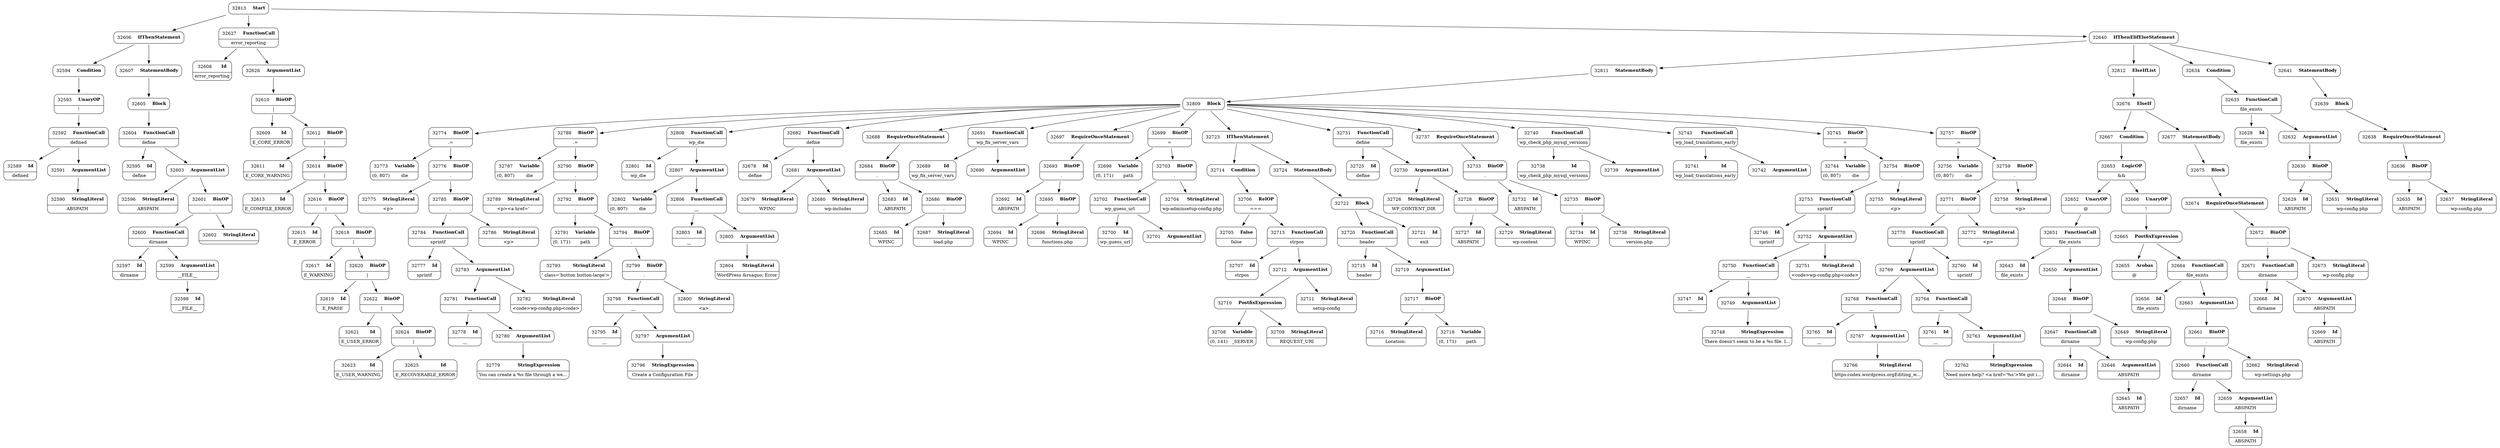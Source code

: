 digraph ast {
node [shape=none];
32768 [label=<<TABLE border='1' cellspacing='0' cellpadding='10' style='rounded' ><TR><TD border='0'>32768</TD><TD border='0'><B>FunctionCall</B></TD></TR><HR/><TR><TD border='0' cellpadding='5' colspan='2'>__</TD></TR></TABLE>>];
32768 -> 32765 [weight=2];
32768 -> 32767 [weight=2];
32769 [label=<<TABLE border='1' cellspacing='0' cellpadding='10' style='rounded' ><TR><TD border='0'>32769</TD><TD border='0'><B>ArgumentList</B></TD></TR></TABLE>>];
32769 -> 32764 [weight=2];
32769 -> 32768 [weight=2];
32770 [label=<<TABLE border='1' cellspacing='0' cellpadding='10' style='rounded' ><TR><TD border='0'>32770</TD><TD border='0'><B>FunctionCall</B></TD></TR><HR/><TR><TD border='0' cellpadding='5' colspan='2'>sprintf</TD></TR></TABLE>>];
32770 -> 32760 [weight=2];
32770 -> 32769 [weight=2];
32771 [label=<<TABLE border='1' cellspacing='0' cellpadding='10' style='rounded' ><TR><TD border='0'>32771</TD><TD border='0'><B>BinOP</B></TD></TR><HR/><TR><TD border='0' cellpadding='5' colspan='2'>.</TD></TR></TABLE>>];
32771 -> 32770 [weight=2];
32771 -> 32772 [weight=2];
32772 [label=<<TABLE border='1' cellspacing='0' cellpadding='10' style='rounded' ><TR><TD border='0'>32772</TD><TD border='0'><B>StringLiteral</B></TD></TR><HR/><TR><TD border='0' cellpadding='5' colspan='2'>&lt;p&gt;</TD></TR></TABLE>>];
32773 [label=<<TABLE border='1' cellspacing='0' cellpadding='10' style='rounded' ><TR><TD border='0'>32773</TD><TD border='0'><B>Variable</B></TD></TR><HR/><TR><TD border='0' cellpadding='5'>(0, 807)</TD><TD border='0' cellpadding='5'>die</TD></TR></TABLE>>];
32774 [label=<<TABLE border='1' cellspacing='0' cellpadding='10' style='rounded' ><TR><TD border='0'>32774</TD><TD border='0'><B>BinOP</B></TD></TR><HR/><TR><TD border='0' cellpadding='5' colspan='2'>.=</TD></TR></TABLE>>];
32774 -> 32773 [weight=2];
32774 -> 32776 [weight=2];
32775 [label=<<TABLE border='1' cellspacing='0' cellpadding='10' style='rounded' ><TR><TD border='0'>32775</TD><TD border='0'><B>StringLiteral</B></TD></TR><HR/><TR><TD border='0' cellpadding='5' colspan='2'>&lt;p&gt;</TD></TR></TABLE>>];
32776 [label=<<TABLE border='1' cellspacing='0' cellpadding='10' style='rounded' ><TR><TD border='0'>32776</TD><TD border='0'><B>BinOP</B></TD></TR><HR/><TR><TD border='0' cellpadding='5' colspan='2'>.</TD></TR></TABLE>>];
32776 -> 32775 [weight=2];
32776 -> 32785 [weight=2];
32777 [label=<<TABLE border='1' cellspacing='0' cellpadding='10' style='rounded' ><TR><TD border='0'>32777</TD><TD border='0'><B>Id</B></TD></TR><HR/><TR><TD border='0' cellpadding='5' colspan='2'>sprintf</TD></TR></TABLE>>];
32778 [label=<<TABLE border='1' cellspacing='0' cellpadding='10' style='rounded' ><TR><TD border='0'>32778</TD><TD border='0'><B>Id</B></TD></TR><HR/><TR><TD border='0' cellpadding='5' colspan='2'>__</TD></TR></TABLE>>];
32779 [label=<<TABLE border='1' cellspacing='0' cellpadding='10' style='rounded' ><TR><TD border='0'>32779</TD><TD border='0'><B>StringExpression</B></TD></TR><HR/><TR><TD border='0' cellpadding='5' colspan='2'>You can create a %s file through a we...</TD></TR></TABLE>>];
32780 [label=<<TABLE border='1' cellspacing='0' cellpadding='10' style='rounded' ><TR><TD border='0'>32780</TD><TD border='0'><B>ArgumentList</B></TD></TR></TABLE>>];
32780 -> 32779 [weight=2];
32781 [label=<<TABLE border='1' cellspacing='0' cellpadding='10' style='rounded' ><TR><TD border='0'>32781</TD><TD border='0'><B>FunctionCall</B></TD></TR><HR/><TR><TD border='0' cellpadding='5' colspan='2'>__</TD></TR></TABLE>>];
32781 -> 32778 [weight=2];
32781 -> 32780 [weight=2];
32782 [label=<<TABLE border='1' cellspacing='0' cellpadding='10' style='rounded' ><TR><TD border='0'>32782</TD><TD border='0'><B>StringLiteral</B></TD></TR><HR/><TR><TD border='0' cellpadding='5' colspan='2'>&lt;code&gt;wp-config.php&lt;code&gt;</TD></TR></TABLE>>];
32783 [label=<<TABLE border='1' cellspacing='0' cellpadding='10' style='rounded' ><TR><TD border='0'>32783</TD><TD border='0'><B>ArgumentList</B></TD></TR></TABLE>>];
32783 -> 32781 [weight=2];
32783 -> 32782 [weight=2];
32784 [label=<<TABLE border='1' cellspacing='0' cellpadding='10' style='rounded' ><TR><TD border='0'>32784</TD><TD border='0'><B>FunctionCall</B></TD></TR><HR/><TR><TD border='0' cellpadding='5' colspan='2'>sprintf</TD></TR></TABLE>>];
32784 -> 32777 [weight=2];
32784 -> 32783 [weight=2];
32785 [label=<<TABLE border='1' cellspacing='0' cellpadding='10' style='rounded' ><TR><TD border='0'>32785</TD><TD border='0'><B>BinOP</B></TD></TR><HR/><TR><TD border='0' cellpadding='5' colspan='2'>.</TD></TR></TABLE>>];
32785 -> 32784 [weight=2];
32785 -> 32786 [weight=2];
32786 [label=<<TABLE border='1' cellspacing='0' cellpadding='10' style='rounded' ><TR><TD border='0'>32786</TD><TD border='0'><B>StringLiteral</B></TD></TR><HR/><TR><TD border='0' cellpadding='5' colspan='2'>&lt;p&gt;</TD></TR></TABLE>>];
32787 [label=<<TABLE border='1' cellspacing='0' cellpadding='10' style='rounded' ><TR><TD border='0'>32787</TD><TD border='0'><B>Variable</B></TD></TR><HR/><TR><TD border='0' cellpadding='5'>(0, 807)</TD><TD border='0' cellpadding='5'>die</TD></TR></TABLE>>];
32788 [label=<<TABLE border='1' cellspacing='0' cellpadding='10' style='rounded' ><TR><TD border='0'>32788</TD><TD border='0'><B>BinOP</B></TD></TR><HR/><TR><TD border='0' cellpadding='5' colspan='2'>.=</TD></TR></TABLE>>];
32788 -> 32787 [weight=2];
32788 -> 32790 [weight=2];
32789 [label=<<TABLE border='1' cellspacing='0' cellpadding='10' style='rounded' ><TR><TD border='0'>32789</TD><TD border='0'><B>StringLiteral</B></TD></TR><HR/><TR><TD border='0' cellpadding='5' colspan='2'>&lt;p&gt;&lt;a href='</TD></TR></TABLE>>];
32790 [label=<<TABLE border='1' cellspacing='0' cellpadding='10' style='rounded' ><TR><TD border='0'>32790</TD><TD border='0'><B>BinOP</B></TD></TR><HR/><TR><TD border='0' cellpadding='5' colspan='2'>.</TD></TR></TABLE>>];
32790 -> 32789 [weight=2];
32790 -> 32792 [weight=2];
32791 [label=<<TABLE border='1' cellspacing='0' cellpadding='10' style='rounded' ><TR><TD border='0'>32791</TD><TD border='0'><B>Variable</B></TD></TR><HR/><TR><TD border='0' cellpadding='5'>(0, 171)</TD><TD border='0' cellpadding='5'>path</TD></TR></TABLE>>];
32792 [label=<<TABLE border='1' cellspacing='0' cellpadding='10' style='rounded' ><TR><TD border='0'>32792</TD><TD border='0'><B>BinOP</B></TD></TR><HR/><TR><TD border='0' cellpadding='5' colspan='2'>.</TD></TR></TABLE>>];
32792 -> 32791 [weight=2];
32792 -> 32794 [weight=2];
32793 [label=<<TABLE border='1' cellspacing='0' cellpadding='10' style='rounded' ><TR><TD border='0'>32793</TD><TD border='0'><B>StringLiteral</B></TD></TR><HR/><TR><TD border='0' cellpadding='5' colspan='2'>' class='button button-large'&gt;</TD></TR></TABLE>>];
32794 [label=<<TABLE border='1' cellspacing='0' cellpadding='10' style='rounded' ><TR><TD border='0'>32794</TD><TD border='0'><B>BinOP</B></TD></TR><HR/><TR><TD border='0' cellpadding='5' colspan='2'>.</TD></TR></TABLE>>];
32794 -> 32793 [weight=2];
32794 -> 32799 [weight=2];
32795 [label=<<TABLE border='1' cellspacing='0' cellpadding='10' style='rounded' ><TR><TD border='0'>32795</TD><TD border='0'><B>Id</B></TD></TR><HR/><TR><TD border='0' cellpadding='5' colspan='2'>__</TD></TR></TABLE>>];
32796 [label=<<TABLE border='1' cellspacing='0' cellpadding='10' style='rounded' ><TR><TD border='0'>32796</TD><TD border='0'><B>StringExpression</B></TD></TR><HR/><TR><TD border='0' cellpadding='5' colspan='2'>Create a Configuration File</TD></TR></TABLE>>];
32797 [label=<<TABLE border='1' cellspacing='0' cellpadding='10' style='rounded' ><TR><TD border='0'>32797</TD><TD border='0'><B>ArgumentList</B></TD></TR></TABLE>>];
32797 -> 32796 [weight=2];
32798 [label=<<TABLE border='1' cellspacing='0' cellpadding='10' style='rounded' ><TR><TD border='0'>32798</TD><TD border='0'><B>FunctionCall</B></TD></TR><HR/><TR><TD border='0' cellpadding='5' colspan='2'>__</TD></TR></TABLE>>];
32798 -> 32795 [weight=2];
32798 -> 32797 [weight=2];
32799 [label=<<TABLE border='1' cellspacing='0' cellpadding='10' style='rounded' ><TR><TD border='0'>32799</TD><TD border='0'><B>BinOP</B></TD></TR><HR/><TR><TD border='0' cellpadding='5' colspan='2'>.</TD></TR></TABLE>>];
32799 -> 32798 [weight=2];
32799 -> 32800 [weight=2];
32800 [label=<<TABLE border='1' cellspacing='0' cellpadding='10' style='rounded' ><TR><TD border='0'>32800</TD><TD border='0'><B>StringLiteral</B></TD></TR><HR/><TR><TD border='0' cellpadding='5' colspan='2'>&lt;a&gt;</TD></TR></TABLE>>];
32801 [label=<<TABLE border='1' cellspacing='0' cellpadding='10' style='rounded' ><TR><TD border='0'>32801</TD><TD border='0'><B>Id</B></TD></TR><HR/><TR><TD border='0' cellpadding='5' colspan='2'>wp_die</TD></TR></TABLE>>];
32802 [label=<<TABLE border='1' cellspacing='0' cellpadding='10' style='rounded' ><TR><TD border='0'>32802</TD><TD border='0'><B>Variable</B></TD></TR><HR/><TR><TD border='0' cellpadding='5'>(0, 807)</TD><TD border='0' cellpadding='5'>die</TD></TR></TABLE>>];
32803 [label=<<TABLE border='1' cellspacing='0' cellpadding='10' style='rounded' ><TR><TD border='0'>32803</TD><TD border='0'><B>Id</B></TD></TR><HR/><TR><TD border='0' cellpadding='5' colspan='2'>__</TD></TR></TABLE>>];
32804 [label=<<TABLE border='1' cellspacing='0' cellpadding='10' style='rounded' ><TR><TD border='0'>32804</TD><TD border='0'><B>StringLiteral</B></TD></TR><HR/><TR><TD border='0' cellpadding='5' colspan='2'>WordPress &amp;rsaquo; Error</TD></TR></TABLE>>];
32805 [label=<<TABLE border='1' cellspacing='0' cellpadding='10' style='rounded' ><TR><TD border='0'>32805</TD><TD border='0'><B>ArgumentList</B></TD></TR></TABLE>>];
32805 -> 32804 [weight=2];
32806 [label=<<TABLE border='1' cellspacing='0' cellpadding='10' style='rounded' ><TR><TD border='0'>32806</TD><TD border='0'><B>FunctionCall</B></TD></TR><HR/><TR><TD border='0' cellpadding='5' colspan='2'>__</TD></TR></TABLE>>];
32806 -> 32803 [weight=2];
32806 -> 32805 [weight=2];
32807 [label=<<TABLE border='1' cellspacing='0' cellpadding='10' style='rounded' ><TR><TD border='0'>32807</TD><TD border='0'><B>ArgumentList</B></TD></TR></TABLE>>];
32807 -> 32802 [weight=2];
32807 -> 32806 [weight=2];
32808 [label=<<TABLE border='1' cellspacing='0' cellpadding='10' style='rounded' ><TR><TD border='0'>32808</TD><TD border='0'><B>FunctionCall</B></TD></TR><HR/><TR><TD border='0' cellpadding='5' colspan='2'>wp_die</TD></TR></TABLE>>];
32808 -> 32801 [weight=2];
32808 -> 32807 [weight=2];
32809 [label=<<TABLE border='1' cellspacing='0' cellpadding='10' style='rounded' ><TR><TD border='0'>32809</TD><TD border='0'><B>Block</B></TD></TR></TABLE>>];
32809 -> 32682 [weight=2];
32809 -> 32688 [weight=2];
32809 -> 32691 [weight=2];
32809 -> 32697 [weight=2];
32809 -> 32699 [weight=2];
32809 -> 32723 [weight=2];
32809 -> 32731 [weight=2];
32809 -> 32737 [weight=2];
32809 -> 32740 [weight=2];
32809 -> 32743 [weight=2];
32809 -> 32745 [weight=2];
32809 -> 32757 [weight=2];
32809 -> 32774 [weight=2];
32809 -> 32788 [weight=2];
32809 -> 32808 [weight=2];
32811 [label=<<TABLE border='1' cellspacing='0' cellpadding='10' style='rounded' ><TR><TD border='0'>32811</TD><TD border='0'><B>StatementBody</B></TD></TR></TABLE>>];
32811 -> 32809 [weight=2];
32812 [label=<<TABLE border='1' cellspacing='0' cellpadding='10' style='rounded' ><TR><TD border='0'>32812</TD><TD border='0'><B>ElseIfList</B></TD></TR></TABLE>>];
32812 -> 32676 [weight=2];
32813 [label=<<TABLE border='1' cellspacing='0' cellpadding='10' style='rounded' ><TR><TD border='0'>32813</TD><TD border='0'><B>Start</B></TD></TR></TABLE>>];
32813 -> 32606 [weight=2];
32813 -> 32627 [weight=2];
32813 -> 32640 [weight=2];
32589 [label=<<TABLE border='1' cellspacing='0' cellpadding='10' style='rounded' ><TR><TD border='0'>32589</TD><TD border='0'><B>Id</B></TD></TR><HR/><TR><TD border='0' cellpadding='5' colspan='2'>defined</TD></TR></TABLE>>];
32590 [label=<<TABLE border='1' cellspacing='0' cellpadding='10' style='rounded' ><TR><TD border='0'>32590</TD><TD border='0'><B>StringLiteral</B></TD></TR><HR/><TR><TD border='0' cellpadding='5' colspan='2'>ABSPATH</TD></TR></TABLE>>];
32591 [label=<<TABLE border='1' cellspacing='0' cellpadding='10' style='rounded' ><TR><TD border='0'>32591</TD><TD border='0'><B>ArgumentList</B></TD></TR></TABLE>>];
32591 -> 32590 [weight=2];
32592 [label=<<TABLE border='1' cellspacing='0' cellpadding='10' style='rounded' ><TR><TD border='0'>32592</TD><TD border='0'><B>FunctionCall</B></TD></TR><HR/><TR><TD border='0' cellpadding='5' colspan='2'>defined</TD></TR></TABLE>>];
32592 -> 32589 [weight=2];
32592 -> 32591 [weight=2];
32593 [label=<<TABLE border='1' cellspacing='0' cellpadding='10' style='rounded' ><TR><TD border='0'>32593</TD><TD border='0'><B>UnaryOP</B></TD></TR><HR/><TR><TD border='0' cellpadding='5' colspan='2'>!</TD></TR></TABLE>>];
32593 -> 32592 [weight=2];
32594 [label=<<TABLE border='1' cellspacing='0' cellpadding='10' style='rounded' ><TR><TD border='0'>32594</TD><TD border='0'><B>Condition</B></TD></TR></TABLE>>];
32594 -> 32593 [weight=2];
32595 [label=<<TABLE border='1' cellspacing='0' cellpadding='10' style='rounded' ><TR><TD border='0'>32595</TD><TD border='0'><B>Id</B></TD></TR><HR/><TR><TD border='0' cellpadding='5' colspan='2'>define</TD></TR></TABLE>>];
32596 [label=<<TABLE border='1' cellspacing='0' cellpadding='10' style='rounded' ><TR><TD border='0'>32596</TD><TD border='0'><B>StringLiteral</B></TD></TR><HR/><TR><TD border='0' cellpadding='5' colspan='2'>ABSPATH</TD></TR></TABLE>>];
32597 [label=<<TABLE border='1' cellspacing='0' cellpadding='10' style='rounded' ><TR><TD border='0'>32597</TD><TD border='0'><B>Id</B></TD></TR><HR/><TR><TD border='0' cellpadding='5' colspan='2'>dirname</TD></TR></TABLE>>];
32598 [label=<<TABLE border='1' cellspacing='0' cellpadding='10' style='rounded' ><TR><TD border='0'>32598</TD><TD border='0'><B>Id</B></TD></TR><HR/><TR><TD border='0' cellpadding='5' colspan='2'>__FILE__</TD></TR></TABLE>>];
32599 [label=<<TABLE border='1' cellspacing='0' cellpadding='10' style='rounded' ><TR><TD border='0'>32599</TD><TD border='0'><B>ArgumentList</B></TD></TR><HR/><TR><TD border='0' cellpadding='5' colspan='2'>__FILE__</TD></TR></TABLE>>];
32599 -> 32598 [weight=2];
32600 [label=<<TABLE border='1' cellspacing='0' cellpadding='10' style='rounded' ><TR><TD border='0'>32600</TD><TD border='0'><B>FunctionCall</B></TD></TR><HR/><TR><TD border='0' cellpadding='5' colspan='2'>dirname</TD></TR></TABLE>>];
32600 -> 32597 [weight=2];
32600 -> 32599 [weight=2];
32601 [label=<<TABLE border='1' cellspacing='0' cellpadding='10' style='rounded' ><TR><TD border='0'>32601</TD><TD border='0'><B>BinOP</B></TD></TR><HR/><TR><TD border='0' cellpadding='5' colspan='2'>.</TD></TR></TABLE>>];
32601 -> 32600 [weight=2];
32601 -> 32602 [weight=2];
32602 [label=<<TABLE border='1' cellspacing='0' cellpadding='10' style='rounded' ><TR><TD border='0'>32602</TD><TD border='0'><B>StringLiteral</B></TD></TR><HR/><TR><TD border='0' cellpadding='5' colspan='2'></TD></TR></TABLE>>];
32603 [label=<<TABLE border='1' cellspacing='0' cellpadding='10' style='rounded' ><TR><TD border='0'>32603</TD><TD border='0'><B>ArgumentList</B></TD></TR></TABLE>>];
32603 -> 32596 [weight=2];
32603 -> 32601 [weight=2];
32604 [label=<<TABLE border='1' cellspacing='0' cellpadding='10' style='rounded' ><TR><TD border='0'>32604</TD><TD border='0'><B>FunctionCall</B></TD></TR><HR/><TR><TD border='0' cellpadding='5' colspan='2'>define</TD></TR></TABLE>>];
32604 -> 32595 [weight=2];
32604 -> 32603 [weight=2];
32605 [label=<<TABLE border='1' cellspacing='0' cellpadding='10' style='rounded' ><TR><TD border='0'>32605</TD><TD border='0'><B>Block</B></TD></TR></TABLE>>];
32605 -> 32604 [weight=2];
32606 [label=<<TABLE border='1' cellspacing='0' cellpadding='10' style='rounded' ><TR><TD border='0'>32606</TD><TD border='0'><B>IfThenStatement</B></TD></TR></TABLE>>];
32606 -> 32594 [weight=2];
32606 -> 32607 [weight=2];
32607 [label=<<TABLE border='1' cellspacing='0' cellpadding='10' style='rounded' ><TR><TD border='0'>32607</TD><TD border='0'><B>StatementBody</B></TD></TR></TABLE>>];
32607 -> 32605 [weight=2];
32608 [label=<<TABLE border='1' cellspacing='0' cellpadding='10' style='rounded' ><TR><TD border='0'>32608</TD><TD border='0'><B>Id</B></TD></TR><HR/><TR><TD border='0' cellpadding='5' colspan='2'>error_reporting</TD></TR></TABLE>>];
32609 [label=<<TABLE border='1' cellspacing='0' cellpadding='10' style='rounded' ><TR><TD border='0'>32609</TD><TD border='0'><B>Id</B></TD></TR><HR/><TR><TD border='0' cellpadding='5' colspan='2'>E_CORE_ERROR</TD></TR></TABLE>>];
32610 [label=<<TABLE border='1' cellspacing='0' cellpadding='10' style='rounded' ><TR><TD border='0'>32610</TD><TD border='0'><B>BinOP</B></TD></TR><HR/><TR><TD border='0' cellpadding='5' colspan='2'>|</TD></TR></TABLE>>];
32610 -> 32609 [weight=2];
32610 -> 32612 [weight=2];
32611 [label=<<TABLE border='1' cellspacing='0' cellpadding='10' style='rounded' ><TR><TD border='0'>32611</TD><TD border='0'><B>Id</B></TD></TR><HR/><TR><TD border='0' cellpadding='5' colspan='2'>E_CORE_WARNING</TD></TR></TABLE>>];
32612 [label=<<TABLE border='1' cellspacing='0' cellpadding='10' style='rounded' ><TR><TD border='0'>32612</TD><TD border='0'><B>BinOP</B></TD></TR><HR/><TR><TD border='0' cellpadding='5' colspan='2'>|</TD></TR></TABLE>>];
32612 -> 32611 [weight=2];
32612 -> 32614 [weight=2];
32613 [label=<<TABLE border='1' cellspacing='0' cellpadding='10' style='rounded' ><TR><TD border='0'>32613</TD><TD border='0'><B>Id</B></TD></TR><HR/><TR><TD border='0' cellpadding='5' colspan='2'>E_COMPILE_ERROR</TD></TR></TABLE>>];
32614 [label=<<TABLE border='1' cellspacing='0' cellpadding='10' style='rounded' ><TR><TD border='0'>32614</TD><TD border='0'><B>BinOP</B></TD></TR><HR/><TR><TD border='0' cellpadding='5' colspan='2'>|</TD></TR></TABLE>>];
32614 -> 32613 [weight=2];
32614 -> 32616 [weight=2];
32615 [label=<<TABLE border='1' cellspacing='0' cellpadding='10' style='rounded' ><TR><TD border='0'>32615</TD><TD border='0'><B>Id</B></TD></TR><HR/><TR><TD border='0' cellpadding='5' colspan='2'>E_ERROR</TD></TR></TABLE>>];
32616 [label=<<TABLE border='1' cellspacing='0' cellpadding='10' style='rounded' ><TR><TD border='0'>32616</TD><TD border='0'><B>BinOP</B></TD></TR><HR/><TR><TD border='0' cellpadding='5' colspan='2'>|</TD></TR></TABLE>>];
32616 -> 32615 [weight=2];
32616 -> 32618 [weight=2];
32617 [label=<<TABLE border='1' cellspacing='0' cellpadding='10' style='rounded' ><TR><TD border='0'>32617</TD><TD border='0'><B>Id</B></TD></TR><HR/><TR><TD border='0' cellpadding='5' colspan='2'>E_WARNING</TD></TR></TABLE>>];
32618 [label=<<TABLE border='1' cellspacing='0' cellpadding='10' style='rounded' ><TR><TD border='0'>32618</TD><TD border='0'><B>BinOP</B></TD></TR><HR/><TR><TD border='0' cellpadding='5' colspan='2'>|</TD></TR></TABLE>>];
32618 -> 32617 [weight=2];
32618 -> 32620 [weight=2];
32619 [label=<<TABLE border='1' cellspacing='0' cellpadding='10' style='rounded' ><TR><TD border='0'>32619</TD><TD border='0'><B>Id</B></TD></TR><HR/><TR><TD border='0' cellpadding='5' colspan='2'>E_PARSE</TD></TR></TABLE>>];
32620 [label=<<TABLE border='1' cellspacing='0' cellpadding='10' style='rounded' ><TR><TD border='0'>32620</TD><TD border='0'><B>BinOP</B></TD></TR><HR/><TR><TD border='0' cellpadding='5' colspan='2'>|</TD></TR></TABLE>>];
32620 -> 32619 [weight=2];
32620 -> 32622 [weight=2];
32621 [label=<<TABLE border='1' cellspacing='0' cellpadding='10' style='rounded' ><TR><TD border='0'>32621</TD><TD border='0'><B>Id</B></TD></TR><HR/><TR><TD border='0' cellpadding='5' colspan='2'>E_USER_ERROR</TD></TR></TABLE>>];
32622 [label=<<TABLE border='1' cellspacing='0' cellpadding='10' style='rounded' ><TR><TD border='0'>32622</TD><TD border='0'><B>BinOP</B></TD></TR><HR/><TR><TD border='0' cellpadding='5' colspan='2'>|</TD></TR></TABLE>>];
32622 -> 32621 [weight=2];
32622 -> 32624 [weight=2];
32623 [label=<<TABLE border='1' cellspacing='0' cellpadding='10' style='rounded' ><TR><TD border='0'>32623</TD><TD border='0'><B>Id</B></TD></TR><HR/><TR><TD border='0' cellpadding='5' colspan='2'>E_USER_WARNING</TD></TR></TABLE>>];
32624 [label=<<TABLE border='1' cellspacing='0' cellpadding='10' style='rounded' ><TR><TD border='0'>32624</TD><TD border='0'><B>BinOP</B></TD></TR><HR/><TR><TD border='0' cellpadding='5' colspan='2'>|</TD></TR></TABLE>>];
32624 -> 32623 [weight=2];
32624 -> 32625 [weight=2];
32625 [label=<<TABLE border='1' cellspacing='0' cellpadding='10' style='rounded' ><TR><TD border='0'>32625</TD><TD border='0'><B>Id</B></TD></TR><HR/><TR><TD border='0' cellpadding='5' colspan='2'>E_RECOVERABLE_ERROR</TD></TR></TABLE>>];
32626 [label=<<TABLE border='1' cellspacing='0' cellpadding='10' style='rounded' ><TR><TD border='0'>32626</TD><TD border='0'><B>ArgumentList</B></TD></TR></TABLE>>];
32626 -> 32610 [weight=2];
32627 [label=<<TABLE border='1' cellspacing='0' cellpadding='10' style='rounded' ><TR><TD border='0'>32627</TD><TD border='0'><B>FunctionCall</B></TD></TR><HR/><TR><TD border='0' cellpadding='5' colspan='2'>error_reporting</TD></TR></TABLE>>];
32627 -> 32608 [weight=2];
32627 -> 32626 [weight=2];
32628 [label=<<TABLE border='1' cellspacing='0' cellpadding='10' style='rounded' ><TR><TD border='0'>32628</TD><TD border='0'><B>Id</B></TD></TR><HR/><TR><TD border='0' cellpadding='5' colspan='2'>file_exists</TD></TR></TABLE>>];
32629 [label=<<TABLE border='1' cellspacing='0' cellpadding='10' style='rounded' ><TR><TD border='0'>32629</TD><TD border='0'><B>Id</B></TD></TR><HR/><TR><TD border='0' cellpadding='5' colspan='2'>ABSPATH</TD></TR></TABLE>>];
32630 [label=<<TABLE border='1' cellspacing='0' cellpadding='10' style='rounded' ><TR><TD border='0'>32630</TD><TD border='0'><B>BinOP</B></TD></TR><HR/><TR><TD border='0' cellpadding='5' colspan='2'>.</TD></TR></TABLE>>];
32630 -> 32629 [weight=2];
32630 -> 32631 [weight=2];
32631 [label=<<TABLE border='1' cellspacing='0' cellpadding='10' style='rounded' ><TR><TD border='0'>32631</TD><TD border='0'><B>StringLiteral</B></TD></TR><HR/><TR><TD border='0' cellpadding='5' colspan='2'>wp-config.php</TD></TR></TABLE>>];
32632 [label=<<TABLE border='1' cellspacing='0' cellpadding='10' style='rounded' ><TR><TD border='0'>32632</TD><TD border='0'><B>ArgumentList</B></TD></TR></TABLE>>];
32632 -> 32630 [weight=2];
32633 [label=<<TABLE border='1' cellspacing='0' cellpadding='10' style='rounded' ><TR><TD border='0'>32633</TD><TD border='0'><B>FunctionCall</B></TD></TR><HR/><TR><TD border='0' cellpadding='5' colspan='2'>file_exists</TD></TR></TABLE>>];
32633 -> 32628 [weight=2];
32633 -> 32632 [weight=2];
32634 [label=<<TABLE border='1' cellspacing='0' cellpadding='10' style='rounded' ><TR><TD border='0'>32634</TD><TD border='0'><B>Condition</B></TD></TR></TABLE>>];
32634 -> 32633 [weight=2];
32635 [label=<<TABLE border='1' cellspacing='0' cellpadding='10' style='rounded' ><TR><TD border='0'>32635</TD><TD border='0'><B>Id</B></TD></TR><HR/><TR><TD border='0' cellpadding='5' colspan='2'>ABSPATH</TD></TR></TABLE>>];
32636 [label=<<TABLE border='1' cellspacing='0' cellpadding='10' style='rounded' ><TR><TD border='0'>32636</TD><TD border='0'><B>BinOP</B></TD></TR><HR/><TR><TD border='0' cellpadding='5' colspan='2'>.</TD></TR></TABLE>>];
32636 -> 32635 [weight=2];
32636 -> 32637 [weight=2];
32637 [label=<<TABLE border='1' cellspacing='0' cellpadding='10' style='rounded' ><TR><TD border='0'>32637</TD><TD border='0'><B>StringLiteral</B></TD></TR><HR/><TR><TD border='0' cellpadding='5' colspan='2'>wp-config.php</TD></TR></TABLE>>];
32638 [label=<<TABLE border='1' cellspacing='0' cellpadding='10' style='rounded' ><TR><TD border='0'>32638</TD><TD border='0'><B>RequireOnceStatement</B></TD></TR></TABLE>>];
32638 -> 32636 [weight=2];
32639 [label=<<TABLE border='1' cellspacing='0' cellpadding='10' style='rounded' ><TR><TD border='0'>32639</TD><TD border='0'><B>Block</B></TD></TR></TABLE>>];
32639 -> 32638 [weight=2];
32640 [label=<<TABLE border='1' cellspacing='0' cellpadding='10' style='rounded' ><TR><TD border='0'>32640</TD><TD border='0'><B>IfThenElifElseStatement</B></TD></TR></TABLE>>];
32640 -> 32634 [weight=2];
32640 -> 32641 [weight=2];
32640 -> 32812 [weight=2];
32640 -> 32811 [weight=2];
32641 [label=<<TABLE border='1' cellspacing='0' cellpadding='10' style='rounded' ><TR><TD border='0'>32641</TD><TD border='0'><B>StatementBody</B></TD></TR></TABLE>>];
32641 -> 32639 [weight=2];
32643 [label=<<TABLE border='1' cellspacing='0' cellpadding='10' style='rounded' ><TR><TD border='0'>32643</TD><TD border='0'><B>Id</B></TD></TR><HR/><TR><TD border='0' cellpadding='5' colspan='2'>file_exists</TD></TR></TABLE>>];
32644 [label=<<TABLE border='1' cellspacing='0' cellpadding='10' style='rounded' ><TR><TD border='0'>32644</TD><TD border='0'><B>Id</B></TD></TR><HR/><TR><TD border='0' cellpadding='5' colspan='2'>dirname</TD></TR></TABLE>>];
32645 [label=<<TABLE border='1' cellspacing='0' cellpadding='10' style='rounded' ><TR><TD border='0'>32645</TD><TD border='0'><B>Id</B></TD></TR><HR/><TR><TD border='0' cellpadding='5' colspan='2'>ABSPATH</TD></TR></TABLE>>];
32646 [label=<<TABLE border='1' cellspacing='0' cellpadding='10' style='rounded' ><TR><TD border='0'>32646</TD><TD border='0'><B>ArgumentList</B></TD></TR><HR/><TR><TD border='0' cellpadding='5' colspan='2'>ABSPATH</TD></TR></TABLE>>];
32646 -> 32645 [weight=2];
32647 [label=<<TABLE border='1' cellspacing='0' cellpadding='10' style='rounded' ><TR><TD border='0'>32647</TD><TD border='0'><B>FunctionCall</B></TD></TR><HR/><TR><TD border='0' cellpadding='5' colspan='2'>dirname</TD></TR></TABLE>>];
32647 -> 32644 [weight=2];
32647 -> 32646 [weight=2];
32648 [label=<<TABLE border='1' cellspacing='0' cellpadding='10' style='rounded' ><TR><TD border='0'>32648</TD><TD border='0'><B>BinOP</B></TD></TR><HR/><TR><TD border='0' cellpadding='5' colspan='2'>.</TD></TR></TABLE>>];
32648 -> 32647 [weight=2];
32648 -> 32649 [weight=2];
32649 [label=<<TABLE border='1' cellspacing='0' cellpadding='10' style='rounded' ><TR><TD border='0'>32649</TD><TD border='0'><B>StringLiteral</B></TD></TR><HR/><TR><TD border='0' cellpadding='5' colspan='2'>wp-config.php</TD></TR></TABLE>>];
32650 [label=<<TABLE border='1' cellspacing='0' cellpadding='10' style='rounded' ><TR><TD border='0'>32650</TD><TD border='0'><B>ArgumentList</B></TD></TR></TABLE>>];
32650 -> 32648 [weight=2];
32651 [label=<<TABLE border='1' cellspacing='0' cellpadding='10' style='rounded' ><TR><TD border='0'>32651</TD><TD border='0'><B>FunctionCall</B></TD></TR><HR/><TR><TD border='0' cellpadding='5' colspan='2'>file_exists</TD></TR></TABLE>>];
32651 -> 32643 [weight=2];
32651 -> 32650 [weight=2];
32652 [label=<<TABLE border='1' cellspacing='0' cellpadding='10' style='rounded' ><TR><TD border='0'>32652</TD><TD border='0'><B>UnaryOP</B></TD></TR><HR/><TR><TD border='0' cellpadding='5' colspan='2'>@</TD></TR></TABLE>>];
32652 -> 32651 [weight=2];
32653 [label=<<TABLE border='1' cellspacing='0' cellpadding='10' style='rounded' ><TR><TD border='0'>32653</TD><TD border='0'><B>LogicOP</B></TD></TR><HR/><TR><TD border='0' cellpadding='5' colspan='2'>&amp;&amp;</TD></TR></TABLE>>];
32653 -> 32652 [weight=2];
32653 -> 32666 [weight=2];
32655 [label=<<TABLE border='1' cellspacing='0' cellpadding='10' style='rounded' ><TR><TD border='0'>32655</TD><TD border='0'><B>Arobas</B></TD></TR><HR/><TR><TD border='0' cellpadding='5' colspan='2'>@</TD></TR></TABLE>>];
32656 [label=<<TABLE border='1' cellspacing='0' cellpadding='10' style='rounded' ><TR><TD border='0'>32656</TD><TD border='0'><B>Id</B></TD></TR><HR/><TR><TD border='0' cellpadding='5' colspan='2'>file_exists</TD></TR></TABLE>>];
32657 [label=<<TABLE border='1' cellspacing='0' cellpadding='10' style='rounded' ><TR><TD border='0'>32657</TD><TD border='0'><B>Id</B></TD></TR><HR/><TR><TD border='0' cellpadding='5' colspan='2'>dirname</TD></TR></TABLE>>];
32658 [label=<<TABLE border='1' cellspacing='0' cellpadding='10' style='rounded' ><TR><TD border='0'>32658</TD><TD border='0'><B>Id</B></TD></TR><HR/><TR><TD border='0' cellpadding='5' colspan='2'>ABSPATH</TD></TR></TABLE>>];
32659 [label=<<TABLE border='1' cellspacing='0' cellpadding='10' style='rounded' ><TR><TD border='0'>32659</TD><TD border='0'><B>ArgumentList</B></TD></TR><HR/><TR><TD border='0' cellpadding='5' colspan='2'>ABSPATH</TD></TR></TABLE>>];
32659 -> 32658 [weight=2];
32660 [label=<<TABLE border='1' cellspacing='0' cellpadding='10' style='rounded' ><TR><TD border='0'>32660</TD><TD border='0'><B>FunctionCall</B></TD></TR><HR/><TR><TD border='0' cellpadding='5' colspan='2'>dirname</TD></TR></TABLE>>];
32660 -> 32657 [weight=2];
32660 -> 32659 [weight=2];
32661 [label=<<TABLE border='1' cellspacing='0' cellpadding='10' style='rounded' ><TR><TD border='0'>32661</TD><TD border='0'><B>BinOP</B></TD></TR><HR/><TR><TD border='0' cellpadding='5' colspan='2'>.</TD></TR></TABLE>>];
32661 -> 32660 [weight=2];
32661 -> 32662 [weight=2];
32662 [label=<<TABLE border='1' cellspacing='0' cellpadding='10' style='rounded' ><TR><TD border='0'>32662</TD><TD border='0'><B>StringLiteral</B></TD></TR><HR/><TR><TD border='0' cellpadding='5' colspan='2'>wp-settings.php</TD></TR></TABLE>>];
32663 [label=<<TABLE border='1' cellspacing='0' cellpadding='10' style='rounded' ><TR><TD border='0'>32663</TD><TD border='0'><B>ArgumentList</B></TD></TR></TABLE>>];
32663 -> 32661 [weight=2];
32664 [label=<<TABLE border='1' cellspacing='0' cellpadding='10' style='rounded' ><TR><TD border='0'>32664</TD><TD border='0'><B>FunctionCall</B></TD></TR><HR/><TR><TD border='0' cellpadding='5' colspan='2'>file_exists</TD></TR></TABLE>>];
32664 -> 32656 [weight=2];
32664 -> 32663 [weight=2];
32665 [label=<<TABLE border='1' cellspacing='0' cellpadding='10' style='rounded' ><TR><TD border='0'>32665</TD><TD border='0'><B>PostfixExpression</B></TD></TR></TABLE>>];
32665 -> 32655 [weight=2];
32665 -> 32664 [weight=2];
32666 [label=<<TABLE border='1' cellspacing='0' cellpadding='10' style='rounded' ><TR><TD border='0'>32666</TD><TD border='0'><B>UnaryOP</B></TD></TR><HR/><TR><TD border='0' cellpadding='5' colspan='2'>!</TD></TR></TABLE>>];
32666 -> 32665 [weight=2];
32667 [label=<<TABLE border='1' cellspacing='0' cellpadding='10' style='rounded' ><TR><TD border='0'>32667</TD><TD border='0'><B>Condition</B></TD></TR></TABLE>>];
32667 -> 32653 [weight=2];
32668 [label=<<TABLE border='1' cellspacing='0' cellpadding='10' style='rounded' ><TR><TD border='0'>32668</TD><TD border='0'><B>Id</B></TD></TR><HR/><TR><TD border='0' cellpadding='5' colspan='2'>dirname</TD></TR></TABLE>>];
32669 [label=<<TABLE border='1' cellspacing='0' cellpadding='10' style='rounded' ><TR><TD border='0'>32669</TD><TD border='0'><B>Id</B></TD></TR><HR/><TR><TD border='0' cellpadding='5' colspan='2'>ABSPATH</TD></TR></TABLE>>];
32670 [label=<<TABLE border='1' cellspacing='0' cellpadding='10' style='rounded' ><TR><TD border='0'>32670</TD><TD border='0'><B>ArgumentList</B></TD></TR><HR/><TR><TD border='0' cellpadding='5' colspan='2'>ABSPATH</TD></TR></TABLE>>];
32670 -> 32669 [weight=2];
32671 [label=<<TABLE border='1' cellspacing='0' cellpadding='10' style='rounded' ><TR><TD border='0'>32671</TD><TD border='0'><B>FunctionCall</B></TD></TR><HR/><TR><TD border='0' cellpadding='5' colspan='2'>dirname</TD></TR></TABLE>>];
32671 -> 32668 [weight=2];
32671 -> 32670 [weight=2];
32672 [label=<<TABLE border='1' cellspacing='0' cellpadding='10' style='rounded' ><TR><TD border='0'>32672</TD><TD border='0'><B>BinOP</B></TD></TR><HR/><TR><TD border='0' cellpadding='5' colspan='2'>.</TD></TR></TABLE>>];
32672 -> 32671 [weight=2];
32672 -> 32673 [weight=2];
32673 [label=<<TABLE border='1' cellspacing='0' cellpadding='10' style='rounded' ><TR><TD border='0'>32673</TD><TD border='0'><B>StringLiteral</B></TD></TR><HR/><TR><TD border='0' cellpadding='5' colspan='2'>wp-config.php</TD></TR></TABLE>>];
32674 [label=<<TABLE border='1' cellspacing='0' cellpadding='10' style='rounded' ><TR><TD border='0'>32674</TD><TD border='0'><B>RequireOnceStatement</B></TD></TR></TABLE>>];
32674 -> 32672 [weight=2];
32675 [label=<<TABLE border='1' cellspacing='0' cellpadding='10' style='rounded' ><TR><TD border='0'>32675</TD><TD border='0'><B>Block</B></TD></TR></TABLE>>];
32675 -> 32674 [weight=2];
32676 [label=<<TABLE border='1' cellspacing='0' cellpadding='10' style='rounded' ><TR><TD border='0'>32676</TD><TD border='0'><B>ElseIf</B></TD></TR></TABLE>>];
32676 -> 32667 [weight=2];
32676 -> 32677 [weight=2];
32677 [label=<<TABLE border='1' cellspacing='0' cellpadding='10' style='rounded' ><TR><TD border='0'>32677</TD><TD border='0'><B>StatementBody</B></TD></TR></TABLE>>];
32677 -> 32675 [weight=2];
32678 [label=<<TABLE border='1' cellspacing='0' cellpadding='10' style='rounded' ><TR><TD border='0'>32678</TD><TD border='0'><B>Id</B></TD></TR><HR/><TR><TD border='0' cellpadding='5' colspan='2'>define</TD></TR></TABLE>>];
32679 [label=<<TABLE border='1' cellspacing='0' cellpadding='10' style='rounded' ><TR><TD border='0'>32679</TD><TD border='0'><B>StringLiteral</B></TD></TR><HR/><TR><TD border='0' cellpadding='5' colspan='2'>WPINC</TD></TR></TABLE>>];
32680 [label=<<TABLE border='1' cellspacing='0' cellpadding='10' style='rounded' ><TR><TD border='0'>32680</TD><TD border='0'><B>StringLiteral</B></TD></TR><HR/><TR><TD border='0' cellpadding='5' colspan='2'>wp-includes</TD></TR></TABLE>>];
32681 [label=<<TABLE border='1' cellspacing='0' cellpadding='10' style='rounded' ><TR><TD border='0'>32681</TD><TD border='0'><B>ArgumentList</B></TD></TR></TABLE>>];
32681 -> 32679 [weight=2];
32681 -> 32680 [weight=2];
32682 [label=<<TABLE border='1' cellspacing='0' cellpadding='10' style='rounded' ><TR><TD border='0'>32682</TD><TD border='0'><B>FunctionCall</B></TD></TR><HR/><TR><TD border='0' cellpadding='5' colspan='2'>define</TD></TR></TABLE>>];
32682 -> 32678 [weight=2];
32682 -> 32681 [weight=2];
32683 [label=<<TABLE border='1' cellspacing='0' cellpadding='10' style='rounded' ><TR><TD border='0'>32683</TD><TD border='0'><B>Id</B></TD></TR><HR/><TR><TD border='0' cellpadding='5' colspan='2'>ABSPATH</TD></TR></TABLE>>];
32684 [label=<<TABLE border='1' cellspacing='0' cellpadding='10' style='rounded' ><TR><TD border='0'>32684</TD><TD border='0'><B>BinOP</B></TD></TR><HR/><TR><TD border='0' cellpadding='5' colspan='2'>.</TD></TR></TABLE>>];
32684 -> 32683 [weight=2];
32684 -> 32686 [weight=2];
32685 [label=<<TABLE border='1' cellspacing='0' cellpadding='10' style='rounded' ><TR><TD border='0'>32685</TD><TD border='0'><B>Id</B></TD></TR><HR/><TR><TD border='0' cellpadding='5' colspan='2'>WPINC</TD></TR></TABLE>>];
32686 [label=<<TABLE border='1' cellspacing='0' cellpadding='10' style='rounded' ><TR><TD border='0'>32686</TD><TD border='0'><B>BinOP</B></TD></TR><HR/><TR><TD border='0' cellpadding='5' colspan='2'>.</TD></TR></TABLE>>];
32686 -> 32685 [weight=2];
32686 -> 32687 [weight=2];
32687 [label=<<TABLE border='1' cellspacing='0' cellpadding='10' style='rounded' ><TR><TD border='0'>32687</TD><TD border='0'><B>StringLiteral</B></TD></TR><HR/><TR><TD border='0' cellpadding='5' colspan='2'>load.php</TD></TR></TABLE>>];
32688 [label=<<TABLE border='1' cellspacing='0' cellpadding='10' style='rounded' ><TR><TD border='0'>32688</TD><TD border='0'><B>RequireOnceStatement</B></TD></TR></TABLE>>];
32688 -> 32684 [weight=2];
32689 [label=<<TABLE border='1' cellspacing='0' cellpadding='10' style='rounded' ><TR><TD border='0'>32689</TD><TD border='0'><B>Id</B></TD></TR><HR/><TR><TD border='0' cellpadding='5' colspan='2'>wp_fix_server_vars</TD></TR></TABLE>>];
32690 [label=<<TABLE border='1' cellspacing='0' cellpadding='10' style='rounded' ><TR><TD border='0'>32690</TD><TD border='0'><B>ArgumentList</B></TD></TR></TABLE>>];
32691 [label=<<TABLE border='1' cellspacing='0' cellpadding='10' style='rounded' ><TR><TD border='0'>32691</TD><TD border='0'><B>FunctionCall</B></TD></TR><HR/><TR><TD border='0' cellpadding='5' colspan='2'>wp_fix_server_vars</TD></TR></TABLE>>];
32691 -> 32689 [weight=2];
32691 -> 32690 [weight=2];
32692 [label=<<TABLE border='1' cellspacing='0' cellpadding='10' style='rounded' ><TR><TD border='0'>32692</TD><TD border='0'><B>Id</B></TD></TR><HR/><TR><TD border='0' cellpadding='5' colspan='2'>ABSPATH</TD></TR></TABLE>>];
32693 [label=<<TABLE border='1' cellspacing='0' cellpadding='10' style='rounded' ><TR><TD border='0'>32693</TD><TD border='0'><B>BinOP</B></TD></TR><HR/><TR><TD border='0' cellpadding='5' colspan='2'>.</TD></TR></TABLE>>];
32693 -> 32692 [weight=2];
32693 -> 32695 [weight=2];
32694 [label=<<TABLE border='1' cellspacing='0' cellpadding='10' style='rounded' ><TR><TD border='0'>32694</TD><TD border='0'><B>Id</B></TD></TR><HR/><TR><TD border='0' cellpadding='5' colspan='2'>WPINC</TD></TR></TABLE>>];
32695 [label=<<TABLE border='1' cellspacing='0' cellpadding='10' style='rounded' ><TR><TD border='0'>32695</TD><TD border='0'><B>BinOP</B></TD></TR><HR/><TR><TD border='0' cellpadding='5' colspan='2'>.</TD></TR></TABLE>>];
32695 -> 32694 [weight=2];
32695 -> 32696 [weight=2];
32696 [label=<<TABLE border='1' cellspacing='0' cellpadding='10' style='rounded' ><TR><TD border='0'>32696</TD><TD border='0'><B>StringLiteral</B></TD></TR><HR/><TR><TD border='0' cellpadding='5' colspan='2'>functions.php</TD></TR></TABLE>>];
32697 [label=<<TABLE border='1' cellspacing='0' cellpadding='10' style='rounded' ><TR><TD border='0'>32697</TD><TD border='0'><B>RequireOnceStatement</B></TD></TR></TABLE>>];
32697 -> 32693 [weight=2];
32698 [label=<<TABLE border='1' cellspacing='0' cellpadding='10' style='rounded' ><TR><TD border='0'>32698</TD><TD border='0'><B>Variable</B></TD></TR><HR/><TR><TD border='0' cellpadding='5'>(0, 171)</TD><TD border='0' cellpadding='5'>path</TD></TR></TABLE>>];
32699 [label=<<TABLE border='1' cellspacing='0' cellpadding='10' style='rounded' ><TR><TD border='0'>32699</TD><TD border='0'><B>BinOP</B></TD></TR><HR/><TR><TD border='0' cellpadding='5' colspan='2'>=</TD></TR></TABLE>>];
32699 -> 32698 [weight=2];
32699 -> 32703 [weight=2];
32700 [label=<<TABLE border='1' cellspacing='0' cellpadding='10' style='rounded' ><TR><TD border='0'>32700</TD><TD border='0'><B>Id</B></TD></TR><HR/><TR><TD border='0' cellpadding='5' colspan='2'>wp_guess_url</TD></TR></TABLE>>];
32701 [label=<<TABLE border='1' cellspacing='0' cellpadding='10' style='rounded' ><TR><TD border='0'>32701</TD><TD border='0'><B>ArgumentList</B></TD></TR></TABLE>>];
32702 [label=<<TABLE border='1' cellspacing='0' cellpadding='10' style='rounded' ><TR><TD border='0'>32702</TD><TD border='0'><B>FunctionCall</B></TD></TR><HR/><TR><TD border='0' cellpadding='5' colspan='2'>wp_guess_url</TD></TR></TABLE>>];
32702 -> 32700 [weight=2];
32702 -> 32701 [weight=2];
32703 [label=<<TABLE border='1' cellspacing='0' cellpadding='10' style='rounded' ><TR><TD border='0'>32703</TD><TD border='0'><B>BinOP</B></TD></TR><HR/><TR><TD border='0' cellpadding='5' colspan='2'>.</TD></TR></TABLE>>];
32703 -> 32702 [weight=2];
32703 -> 32704 [weight=2];
32704 [label=<<TABLE border='1' cellspacing='0' cellpadding='10' style='rounded' ><TR><TD border='0'>32704</TD><TD border='0'><B>StringLiteral</B></TD></TR><HR/><TR><TD border='0' cellpadding='5' colspan='2'>wp-adminsetup-config.php</TD></TR></TABLE>>];
32705 [label=<<TABLE border='1' cellspacing='0' cellpadding='10' style='rounded' ><TR><TD border='0'>32705</TD><TD border='0'><B>False</B></TD></TR><HR/><TR><TD border='0' cellpadding='5' colspan='2'>false</TD></TR></TABLE>>];
32706 [label=<<TABLE border='1' cellspacing='0' cellpadding='10' style='rounded' ><TR><TD border='0'>32706</TD><TD border='0'><B>RelOP</B></TD></TR><HR/><TR><TD border='0' cellpadding='5' colspan='2'>===</TD></TR></TABLE>>];
32706 -> 32705 [weight=2];
32706 -> 32713 [weight=2];
32707 [label=<<TABLE border='1' cellspacing='0' cellpadding='10' style='rounded' ><TR><TD border='0'>32707</TD><TD border='0'><B>Id</B></TD></TR><HR/><TR><TD border='0' cellpadding='5' colspan='2'>strpos</TD></TR></TABLE>>];
32708 [label=<<TABLE border='1' cellspacing='0' cellpadding='10' style='rounded' ><TR><TD border='0'>32708</TD><TD border='0'><B>Variable</B></TD></TR><HR/><TR><TD border='0' cellpadding='5'>(0, 141)</TD><TD border='0' cellpadding='5'>_SERVER</TD></TR></TABLE>>];
32709 [label=<<TABLE border='1' cellspacing='0' cellpadding='10' style='rounded' ><TR><TD border='0'>32709</TD><TD border='0'><B>StringLiteral</B></TD></TR><HR/><TR><TD border='0' cellpadding='5' colspan='2'>REQUEST_URI</TD></TR></TABLE>>];
32710 [label=<<TABLE border='1' cellspacing='0' cellpadding='10' style='rounded' ><TR><TD border='0'>32710</TD><TD border='0'><B>PostfixExpression</B></TD></TR></TABLE>>];
32710 -> 32708 [weight=2];
32710 -> 32709 [weight=2];
32711 [label=<<TABLE border='1' cellspacing='0' cellpadding='10' style='rounded' ><TR><TD border='0'>32711</TD><TD border='0'><B>StringLiteral</B></TD></TR><HR/><TR><TD border='0' cellpadding='5' colspan='2'>setup-config</TD></TR></TABLE>>];
32712 [label=<<TABLE border='1' cellspacing='0' cellpadding='10' style='rounded' ><TR><TD border='0'>32712</TD><TD border='0'><B>ArgumentList</B></TD></TR></TABLE>>];
32712 -> 32710 [weight=2];
32712 -> 32711 [weight=2];
32713 [label=<<TABLE border='1' cellspacing='0' cellpadding='10' style='rounded' ><TR><TD border='0'>32713</TD><TD border='0'><B>FunctionCall</B></TD></TR><HR/><TR><TD border='0' cellpadding='5' colspan='2'>strpos</TD></TR></TABLE>>];
32713 -> 32707 [weight=2];
32713 -> 32712 [weight=2];
32714 [label=<<TABLE border='1' cellspacing='0' cellpadding='10' style='rounded' ><TR><TD border='0'>32714</TD><TD border='0'><B>Condition</B></TD></TR></TABLE>>];
32714 -> 32706 [weight=2];
32715 [label=<<TABLE border='1' cellspacing='0' cellpadding='10' style='rounded' ><TR><TD border='0'>32715</TD><TD border='0'><B>Id</B></TD></TR><HR/><TR><TD border='0' cellpadding='5' colspan='2'>header</TD></TR></TABLE>>];
32716 [label=<<TABLE border='1' cellspacing='0' cellpadding='10' style='rounded' ><TR><TD border='0'>32716</TD><TD border='0'><B>StringLiteral</B></TD></TR><HR/><TR><TD border='0' cellpadding='5' colspan='2'>Location: </TD></TR></TABLE>>];
32717 [label=<<TABLE border='1' cellspacing='0' cellpadding='10' style='rounded' ><TR><TD border='0'>32717</TD><TD border='0'><B>BinOP</B></TD></TR><HR/><TR><TD border='0' cellpadding='5' colspan='2'>.</TD></TR></TABLE>>];
32717 -> 32716 [weight=2];
32717 -> 32718 [weight=2];
32718 [label=<<TABLE border='1' cellspacing='0' cellpadding='10' style='rounded' ><TR><TD border='0'>32718</TD><TD border='0'><B>Variable</B></TD></TR><HR/><TR><TD border='0' cellpadding='5'>(0, 171)</TD><TD border='0' cellpadding='5'>path</TD></TR></TABLE>>];
32719 [label=<<TABLE border='1' cellspacing='0' cellpadding='10' style='rounded' ><TR><TD border='0'>32719</TD><TD border='0'><B>ArgumentList</B></TD></TR></TABLE>>];
32719 -> 32717 [weight=2];
32720 [label=<<TABLE border='1' cellspacing='0' cellpadding='10' style='rounded' ><TR><TD border='0'>32720</TD><TD border='0'><B>FunctionCall</B></TD></TR><HR/><TR><TD border='0' cellpadding='5' colspan='2'>header</TD></TR></TABLE>>];
32720 -> 32715 [weight=2];
32720 -> 32719 [weight=2];
32721 [label=<<TABLE border='1' cellspacing='0' cellpadding='10' style='rounded' ><TR><TD border='0'>32721</TD><TD border='0'><B>Id</B></TD></TR><HR/><TR><TD border='0' cellpadding='5' colspan='2'>exit</TD></TR></TABLE>>];
32722 [label=<<TABLE border='1' cellspacing='0' cellpadding='10' style='rounded' ><TR><TD border='0'>32722</TD><TD border='0'><B>Block</B></TD></TR></TABLE>>];
32722 -> 32720 [weight=2];
32722 -> 32721 [weight=2];
32723 [label=<<TABLE border='1' cellspacing='0' cellpadding='10' style='rounded' ><TR><TD border='0'>32723</TD><TD border='0'><B>IfThenStatement</B></TD></TR></TABLE>>];
32723 -> 32714 [weight=2];
32723 -> 32724 [weight=2];
32724 [label=<<TABLE border='1' cellspacing='0' cellpadding='10' style='rounded' ><TR><TD border='0'>32724</TD><TD border='0'><B>StatementBody</B></TD></TR></TABLE>>];
32724 -> 32722 [weight=2];
32725 [label=<<TABLE border='1' cellspacing='0' cellpadding='10' style='rounded' ><TR><TD border='0'>32725</TD><TD border='0'><B>Id</B></TD></TR><HR/><TR><TD border='0' cellpadding='5' colspan='2'>define</TD></TR></TABLE>>];
32726 [label=<<TABLE border='1' cellspacing='0' cellpadding='10' style='rounded' ><TR><TD border='0'>32726</TD><TD border='0'><B>StringLiteral</B></TD></TR><HR/><TR><TD border='0' cellpadding='5' colspan='2'>WP_CONTENT_DIR</TD></TR></TABLE>>];
32727 [label=<<TABLE border='1' cellspacing='0' cellpadding='10' style='rounded' ><TR><TD border='0'>32727</TD><TD border='0'><B>Id</B></TD></TR><HR/><TR><TD border='0' cellpadding='5' colspan='2'>ABSPATH</TD></TR></TABLE>>];
32728 [label=<<TABLE border='1' cellspacing='0' cellpadding='10' style='rounded' ><TR><TD border='0'>32728</TD><TD border='0'><B>BinOP</B></TD></TR><HR/><TR><TD border='0' cellpadding='5' colspan='2'>.</TD></TR></TABLE>>];
32728 -> 32727 [weight=2];
32728 -> 32729 [weight=2];
32729 [label=<<TABLE border='1' cellspacing='0' cellpadding='10' style='rounded' ><TR><TD border='0'>32729</TD><TD border='0'><B>StringLiteral</B></TD></TR><HR/><TR><TD border='0' cellpadding='5' colspan='2'>wp-content</TD></TR></TABLE>>];
32730 [label=<<TABLE border='1' cellspacing='0' cellpadding='10' style='rounded' ><TR><TD border='0'>32730</TD><TD border='0'><B>ArgumentList</B></TD></TR></TABLE>>];
32730 -> 32726 [weight=2];
32730 -> 32728 [weight=2];
32731 [label=<<TABLE border='1' cellspacing='0' cellpadding='10' style='rounded' ><TR><TD border='0'>32731</TD><TD border='0'><B>FunctionCall</B></TD></TR><HR/><TR><TD border='0' cellpadding='5' colspan='2'>define</TD></TR></TABLE>>];
32731 -> 32725 [weight=2];
32731 -> 32730 [weight=2];
32732 [label=<<TABLE border='1' cellspacing='0' cellpadding='10' style='rounded' ><TR><TD border='0'>32732</TD><TD border='0'><B>Id</B></TD></TR><HR/><TR><TD border='0' cellpadding='5' colspan='2'>ABSPATH</TD></TR></TABLE>>];
32733 [label=<<TABLE border='1' cellspacing='0' cellpadding='10' style='rounded' ><TR><TD border='0'>32733</TD><TD border='0'><B>BinOP</B></TD></TR><HR/><TR><TD border='0' cellpadding='5' colspan='2'>.</TD></TR></TABLE>>];
32733 -> 32732 [weight=2];
32733 -> 32735 [weight=2];
32734 [label=<<TABLE border='1' cellspacing='0' cellpadding='10' style='rounded' ><TR><TD border='0'>32734</TD><TD border='0'><B>Id</B></TD></TR><HR/><TR><TD border='0' cellpadding='5' colspan='2'>WPINC</TD></TR></TABLE>>];
32735 [label=<<TABLE border='1' cellspacing='0' cellpadding='10' style='rounded' ><TR><TD border='0'>32735</TD><TD border='0'><B>BinOP</B></TD></TR><HR/><TR><TD border='0' cellpadding='5' colspan='2'>.</TD></TR></TABLE>>];
32735 -> 32734 [weight=2];
32735 -> 32736 [weight=2];
32736 [label=<<TABLE border='1' cellspacing='0' cellpadding='10' style='rounded' ><TR><TD border='0'>32736</TD><TD border='0'><B>StringLiteral</B></TD></TR><HR/><TR><TD border='0' cellpadding='5' colspan='2'>version.php</TD></TR></TABLE>>];
32737 [label=<<TABLE border='1' cellspacing='0' cellpadding='10' style='rounded' ><TR><TD border='0'>32737</TD><TD border='0'><B>RequireOnceStatement</B></TD></TR></TABLE>>];
32737 -> 32733 [weight=2];
32738 [label=<<TABLE border='1' cellspacing='0' cellpadding='10' style='rounded' ><TR><TD border='0'>32738</TD><TD border='0'><B>Id</B></TD></TR><HR/><TR><TD border='0' cellpadding='5' colspan='2'>wp_check_php_mysql_versions</TD></TR></TABLE>>];
32739 [label=<<TABLE border='1' cellspacing='0' cellpadding='10' style='rounded' ><TR><TD border='0'>32739</TD><TD border='0'><B>ArgumentList</B></TD></TR></TABLE>>];
32740 [label=<<TABLE border='1' cellspacing='0' cellpadding='10' style='rounded' ><TR><TD border='0'>32740</TD><TD border='0'><B>FunctionCall</B></TD></TR><HR/><TR><TD border='0' cellpadding='5' colspan='2'>wp_check_php_mysql_versions</TD></TR></TABLE>>];
32740 -> 32738 [weight=2];
32740 -> 32739 [weight=2];
32741 [label=<<TABLE border='1' cellspacing='0' cellpadding='10' style='rounded' ><TR><TD border='0'>32741</TD><TD border='0'><B>Id</B></TD></TR><HR/><TR><TD border='0' cellpadding='5' colspan='2'>wp_load_translations_early</TD></TR></TABLE>>];
32742 [label=<<TABLE border='1' cellspacing='0' cellpadding='10' style='rounded' ><TR><TD border='0'>32742</TD><TD border='0'><B>ArgumentList</B></TD></TR></TABLE>>];
32743 [label=<<TABLE border='1' cellspacing='0' cellpadding='10' style='rounded' ><TR><TD border='0'>32743</TD><TD border='0'><B>FunctionCall</B></TD></TR><HR/><TR><TD border='0' cellpadding='5' colspan='2'>wp_load_translations_early</TD></TR></TABLE>>];
32743 -> 32741 [weight=2];
32743 -> 32742 [weight=2];
32744 [label=<<TABLE border='1' cellspacing='0' cellpadding='10' style='rounded' ><TR><TD border='0'>32744</TD><TD border='0'><B>Variable</B></TD></TR><HR/><TR><TD border='0' cellpadding='5'>(0, 807)</TD><TD border='0' cellpadding='5'>die</TD></TR></TABLE>>];
32745 [label=<<TABLE border='1' cellspacing='0' cellpadding='10' style='rounded' ><TR><TD border='0'>32745</TD><TD border='0'><B>BinOP</B></TD></TR><HR/><TR><TD border='0' cellpadding='5' colspan='2'>=</TD></TR></TABLE>>];
32745 -> 32744 [weight=2];
32745 -> 32754 [weight=2];
32746 [label=<<TABLE border='1' cellspacing='0' cellpadding='10' style='rounded' ><TR><TD border='0'>32746</TD><TD border='0'><B>Id</B></TD></TR><HR/><TR><TD border='0' cellpadding='5' colspan='2'>sprintf</TD></TR></TABLE>>];
32747 [label=<<TABLE border='1' cellspacing='0' cellpadding='10' style='rounded' ><TR><TD border='0'>32747</TD><TD border='0'><B>Id</B></TD></TR><HR/><TR><TD border='0' cellpadding='5' colspan='2'>__</TD></TR></TABLE>>];
32748 [label=<<TABLE border='1' cellspacing='0' cellpadding='10' style='rounded' ><TR><TD border='0'>32748</TD><TD border='0'><B>StringExpression</B></TD></TR><HR/><TR><TD border='0' cellpadding='5' colspan='2'>There doesn't seem to be a %s file. I...</TD></TR></TABLE>>];
32749 [label=<<TABLE border='1' cellspacing='0' cellpadding='10' style='rounded' ><TR><TD border='0'>32749</TD><TD border='0'><B>ArgumentList</B></TD></TR></TABLE>>];
32749 -> 32748 [weight=2];
32750 [label=<<TABLE border='1' cellspacing='0' cellpadding='10' style='rounded' ><TR><TD border='0'>32750</TD><TD border='0'><B>FunctionCall</B></TD></TR><HR/><TR><TD border='0' cellpadding='5' colspan='2'>__</TD></TR></TABLE>>];
32750 -> 32747 [weight=2];
32750 -> 32749 [weight=2];
32751 [label=<<TABLE border='1' cellspacing='0' cellpadding='10' style='rounded' ><TR><TD border='0'>32751</TD><TD border='0'><B>StringLiteral</B></TD></TR><HR/><TR><TD border='0' cellpadding='5' colspan='2'>&lt;code&gt;wp-config.php&lt;code&gt;</TD></TR></TABLE>>];
32752 [label=<<TABLE border='1' cellspacing='0' cellpadding='10' style='rounded' ><TR><TD border='0'>32752</TD><TD border='0'><B>ArgumentList</B></TD></TR></TABLE>>];
32752 -> 32750 [weight=2];
32752 -> 32751 [weight=2];
32753 [label=<<TABLE border='1' cellspacing='0' cellpadding='10' style='rounded' ><TR><TD border='0'>32753</TD><TD border='0'><B>FunctionCall</B></TD></TR><HR/><TR><TD border='0' cellpadding='5' colspan='2'>sprintf</TD></TR></TABLE>>];
32753 -> 32746 [weight=2];
32753 -> 32752 [weight=2];
32754 [label=<<TABLE border='1' cellspacing='0' cellpadding='10' style='rounded' ><TR><TD border='0'>32754</TD><TD border='0'><B>BinOP</B></TD></TR><HR/><TR><TD border='0' cellpadding='5' colspan='2'>.</TD></TR></TABLE>>];
32754 -> 32753 [weight=2];
32754 -> 32755 [weight=2];
32755 [label=<<TABLE border='1' cellspacing='0' cellpadding='10' style='rounded' ><TR><TD border='0'>32755</TD><TD border='0'><B>StringLiteral</B></TD></TR><HR/><TR><TD border='0' cellpadding='5' colspan='2'>&lt;p&gt;</TD></TR></TABLE>>];
32756 [label=<<TABLE border='1' cellspacing='0' cellpadding='10' style='rounded' ><TR><TD border='0'>32756</TD><TD border='0'><B>Variable</B></TD></TR><HR/><TR><TD border='0' cellpadding='5'>(0, 807)</TD><TD border='0' cellpadding='5'>die</TD></TR></TABLE>>];
32757 [label=<<TABLE border='1' cellspacing='0' cellpadding='10' style='rounded' ><TR><TD border='0'>32757</TD><TD border='0'><B>BinOP</B></TD></TR><HR/><TR><TD border='0' cellpadding='5' colspan='2'>.=</TD></TR></TABLE>>];
32757 -> 32756 [weight=2];
32757 -> 32759 [weight=2];
32758 [label=<<TABLE border='1' cellspacing='0' cellpadding='10' style='rounded' ><TR><TD border='0'>32758</TD><TD border='0'><B>StringLiteral</B></TD></TR><HR/><TR><TD border='0' cellpadding='5' colspan='2'>&lt;p&gt;</TD></TR></TABLE>>];
32759 [label=<<TABLE border='1' cellspacing='0' cellpadding='10' style='rounded' ><TR><TD border='0'>32759</TD><TD border='0'><B>BinOP</B></TD></TR><HR/><TR><TD border='0' cellpadding='5' colspan='2'>.</TD></TR></TABLE>>];
32759 -> 32758 [weight=2];
32759 -> 32771 [weight=2];
32760 [label=<<TABLE border='1' cellspacing='0' cellpadding='10' style='rounded' ><TR><TD border='0'>32760</TD><TD border='0'><B>Id</B></TD></TR><HR/><TR><TD border='0' cellpadding='5' colspan='2'>sprintf</TD></TR></TABLE>>];
32761 [label=<<TABLE border='1' cellspacing='0' cellpadding='10' style='rounded' ><TR><TD border='0'>32761</TD><TD border='0'><B>Id</B></TD></TR><HR/><TR><TD border='0' cellpadding='5' colspan='2'>__</TD></TR></TABLE>>];
32762 [label=<<TABLE border='1' cellspacing='0' cellpadding='10' style='rounded' ><TR><TD border='0'>32762</TD><TD border='0'><B>StringExpression</B></TD></TR><HR/><TR><TD border='0' cellpadding='5' colspan='2'>Need more help? &lt;a href='%s'&gt;We got i...</TD></TR></TABLE>>];
32763 [label=<<TABLE border='1' cellspacing='0' cellpadding='10' style='rounded' ><TR><TD border='0'>32763</TD><TD border='0'><B>ArgumentList</B></TD></TR></TABLE>>];
32763 -> 32762 [weight=2];
32764 [label=<<TABLE border='1' cellspacing='0' cellpadding='10' style='rounded' ><TR><TD border='0'>32764</TD><TD border='0'><B>FunctionCall</B></TD></TR><HR/><TR><TD border='0' cellpadding='5' colspan='2'>__</TD></TR></TABLE>>];
32764 -> 32761 [weight=2];
32764 -> 32763 [weight=2];
32765 [label=<<TABLE border='1' cellspacing='0' cellpadding='10' style='rounded' ><TR><TD border='0'>32765</TD><TD border='0'><B>Id</B></TD></TR><HR/><TR><TD border='0' cellpadding='5' colspan='2'>__</TD></TR></TABLE>>];
32766 [label=<<TABLE border='1' cellspacing='0' cellpadding='10' style='rounded' ><TR><TD border='0'>32766</TD><TD border='0'><B>StringLiteral</B></TD></TR><HR/><TR><TD border='0' cellpadding='5' colspan='2'>https:codex.wordpress.orgEditing_w...</TD></TR></TABLE>>];
32767 [label=<<TABLE border='1' cellspacing='0' cellpadding='10' style='rounded' ><TR><TD border='0'>32767</TD><TD border='0'><B>ArgumentList</B></TD></TR></TABLE>>];
32767 -> 32766 [weight=2];
}
